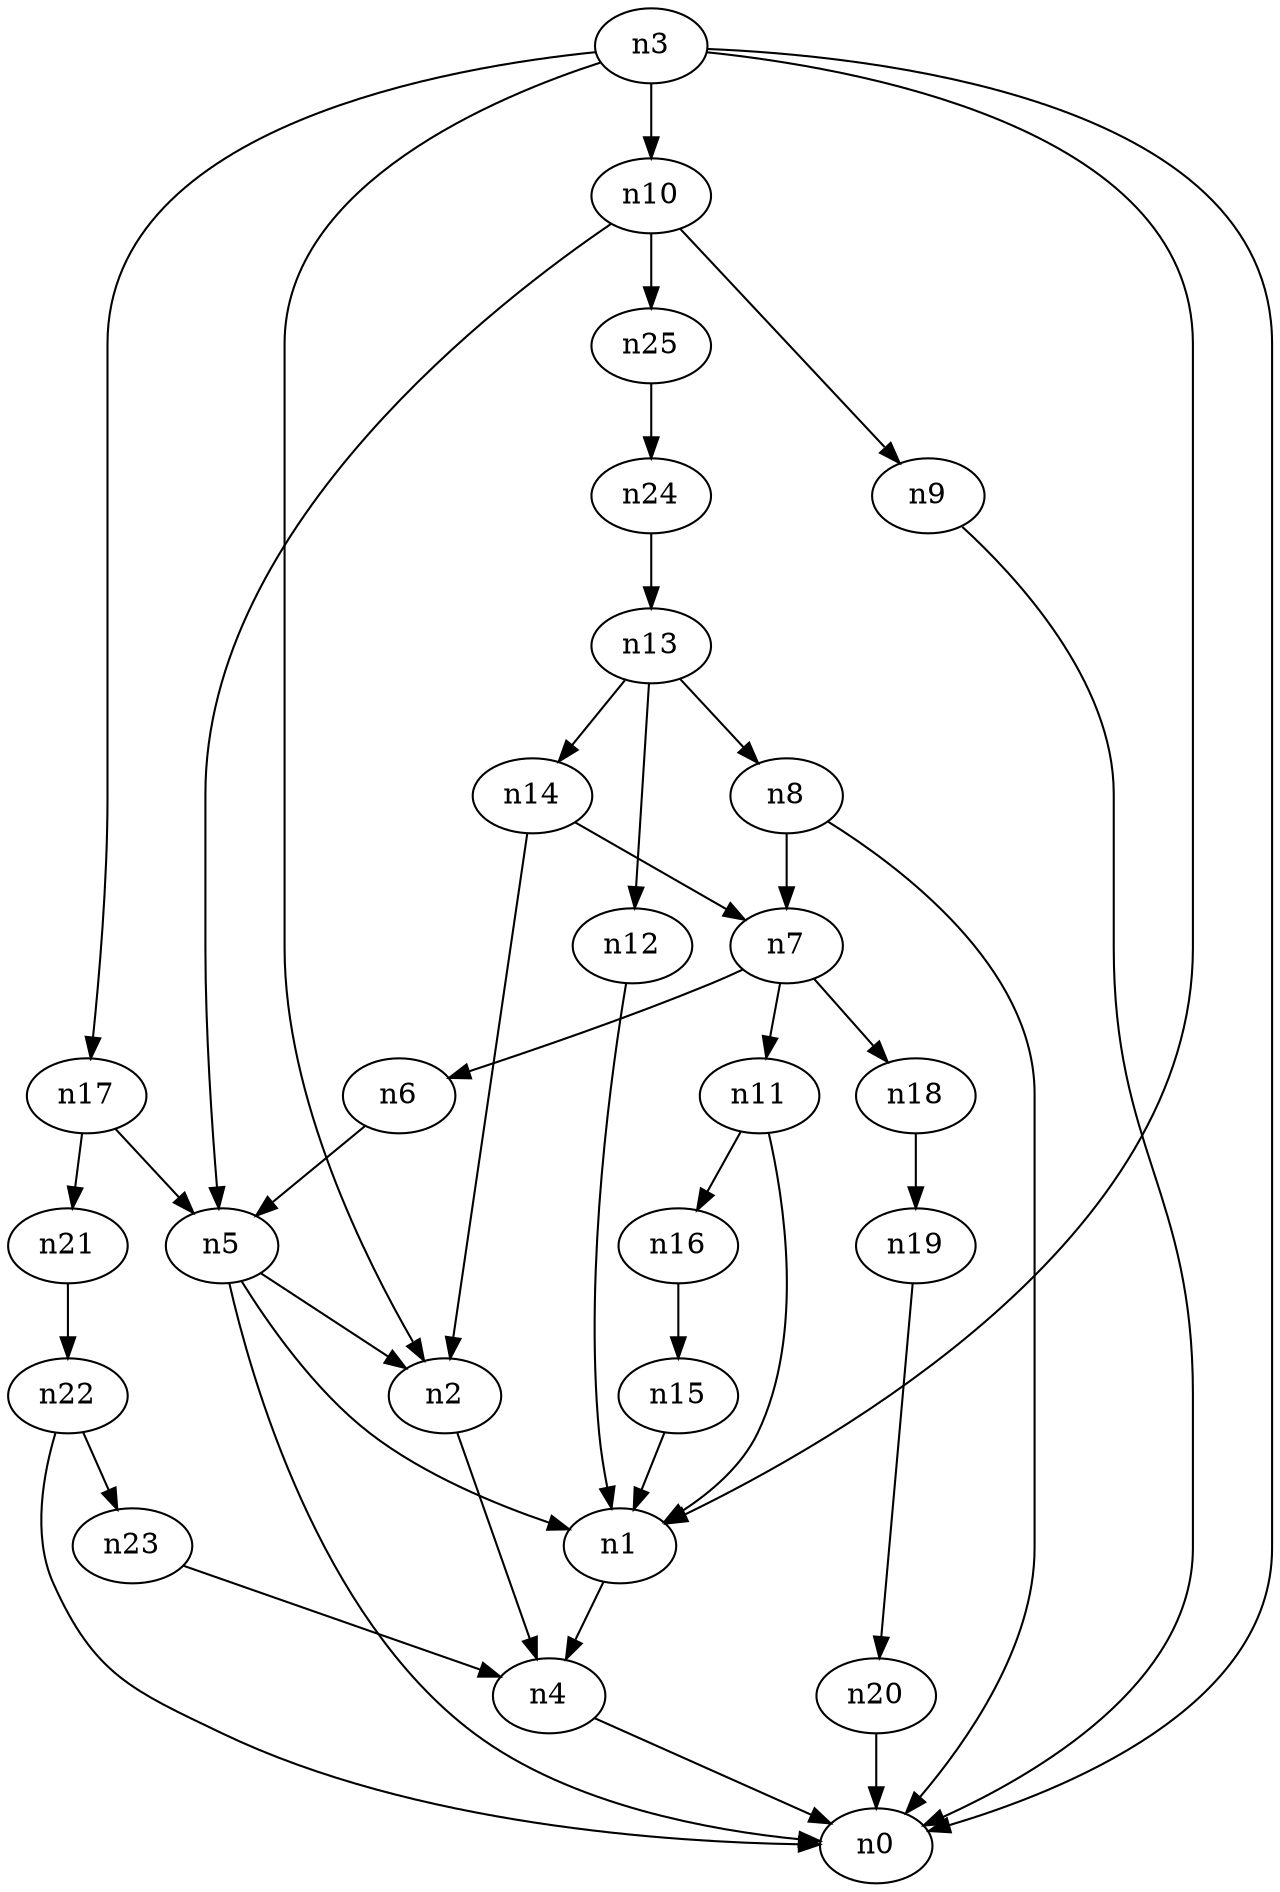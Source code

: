 digraph G {
	n1 -> n4	 [_graphml_id=e4];
	n2 -> n4	 [_graphml_id=e7];
	n3 -> n0	 [_graphml_id=e0];
	n3 -> n1	 [_graphml_id=e3];
	n3 -> n2	 [_graphml_id=e6];
	n3 -> n10	 [_graphml_id=e18];
	n3 -> n17	 [_graphml_id=e27];
	n4 -> n0	 [_graphml_id=e1];
	n5 -> n0	 [_graphml_id=e2];
	n5 -> n1	 [_graphml_id=e5];
	n5 -> n2	 [_graphml_id=e8];
	n6 -> n5	 [_graphml_id=e9];
	n7 -> n6	 [_graphml_id=e10];
	n7 -> n11	 [_graphml_id=e16];
	n7 -> n18	 [_graphml_id=e29];
	n8 -> n0	 [_graphml_id=e12];
	n8 -> n7	 [_graphml_id=e11];
	n9 -> n0	 [_graphml_id=e13];
	n10 -> n5	 [_graphml_id=e15];
	n10 -> n9	 [_graphml_id=e14];
	n10 -> n25	 [_graphml_id=e41];
	n11 -> n1	 [_graphml_id=e17];
	n11 -> n16	 [_graphml_id=e25];
	n12 -> n1	 [_graphml_id=e19];
	n13 -> n8	 [_graphml_id=e28];
	n13 -> n12	 [_graphml_id=e20];
	n13 -> n14	 [_graphml_id=e21];
	n14 -> n2	 [_graphml_id=e22];
	n14 -> n7	 [_graphml_id=e38];
	n15 -> n1	 [_graphml_id=e23];
	n16 -> n15	 [_graphml_id=e24];
	n17 -> n5	 [_graphml_id=e26];
	n17 -> n21	 [_graphml_id=e33];
	n18 -> n19	 [_graphml_id=e30];
	n19 -> n20	 [_graphml_id=e31];
	n20 -> n0	 [_graphml_id=e32];
	n21 -> n22	 [_graphml_id=e34];
	n22 -> n0	 [_graphml_id=e35];
	n22 -> n23	 [_graphml_id=e37];
	n23 -> n4	 [_graphml_id=e36];
	n24 -> n13	 [_graphml_id=e39];
	n25 -> n24	 [_graphml_id=e40];
}
